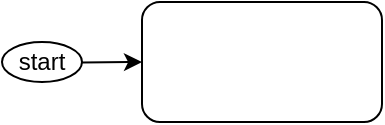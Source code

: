 <mxfile>
    <diagram id="NdTedNAwA_RUGOTCvJGw" name="main">
        <mxGraphModel dx="952" dy="563" grid="1" gridSize="10" guides="1" tooltips="1" connect="1" arrows="1" fold="1" page="1" pageScale="1" pageWidth="850" pageHeight="1100" math="0" shadow="0">
            <root>
                <mxCell id="0"/>
                <mxCell id="1" parent="0"/>
                <mxCell id="2" value="" style="edgeStyle=none;html=1;entryX=0;entryY=0.5;entryDx=0;entryDy=0;" edge="1" parent="1" source="3" target="22">
                    <mxGeometry relative="1" as="geometry">
                        <mxPoint x="110" y="70" as="targetPoint"/>
                    </mxGeometry>
                </mxCell>
                <mxCell id="3" value="start" style="ellipse;whiteSpace=wrap;html=1;" vertex="1" parent="1">
                    <mxGeometry x="40" y="60" width="40" height="20" as="geometry"/>
                </mxCell>
                <mxCell id="22" value="" style="rounded=1;whiteSpace=wrap;html=1;" vertex="1" parent="1">
                    <mxGeometry x="110" y="40" width="120" height="60" as="geometry"/>
                </mxCell>
            </root>
        </mxGraphModel>
    </diagram>
</mxfile>